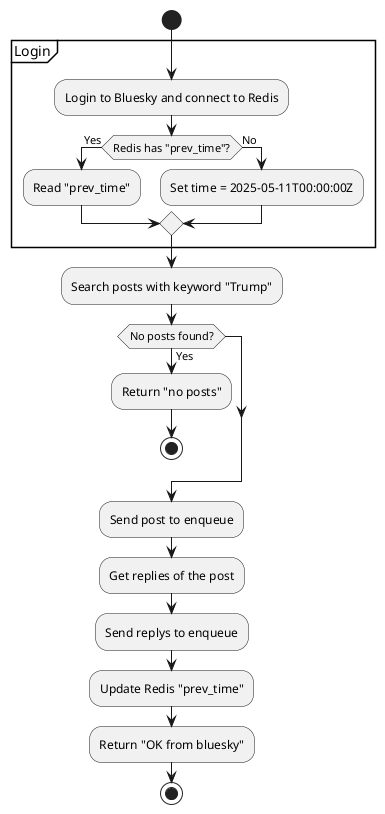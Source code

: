 @startuml
start

partition Login {
    :Login to Bluesky and connect to Redis;
    
    if (Redis has "prev_time"?) then (Yes)
        :Read "prev_time";
    else (No)
        :Set time = 2025-05-11T00:00:00Z;
    endif
}

:Search posts with keyword "Trump";

if (No posts found?) then (Yes)
    :Return "no posts";
    stop
endif

:Send post to enqueue;
:Get replies of the post;
:Send replys to enqueue;



:Update Redis "prev_time";
:Return "OK from bluesky";

stop
@enduml